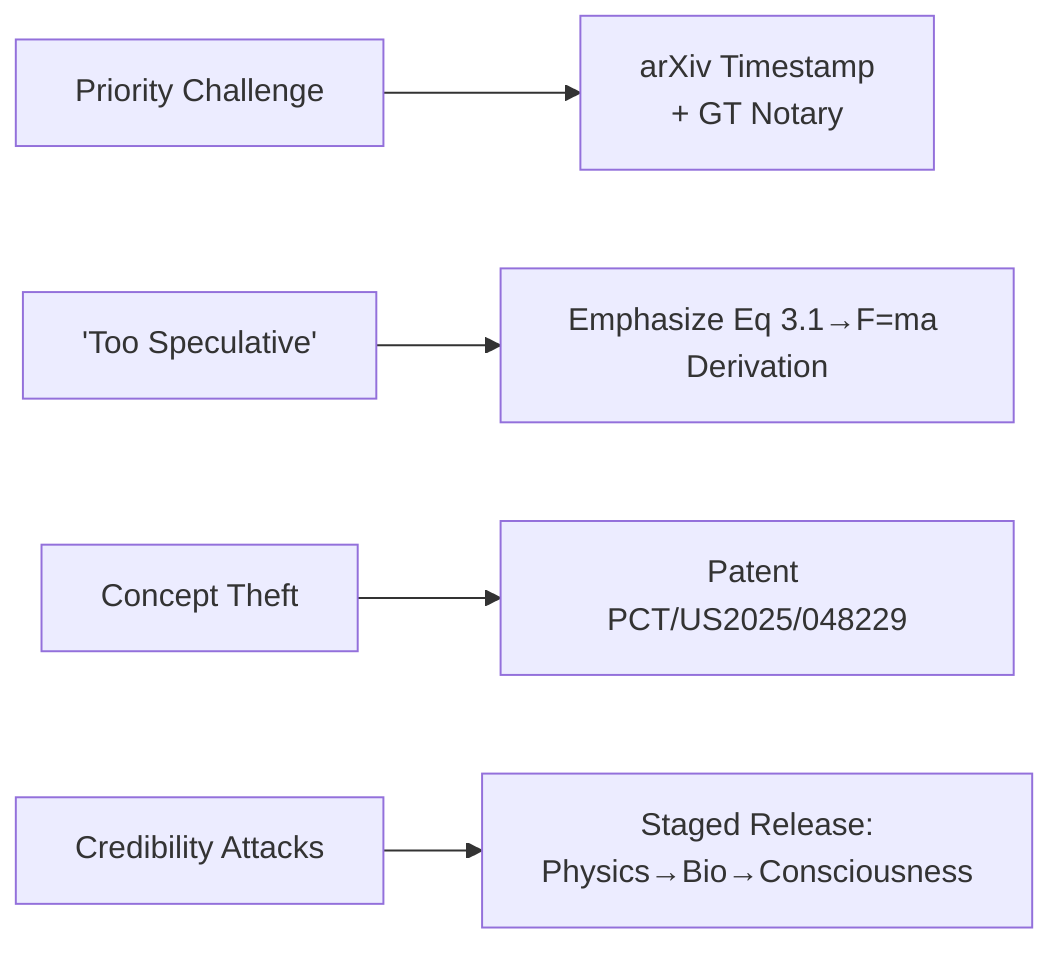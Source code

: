flowchart LR
    A[Priority Challenge] --> B[arXiv Timestamp<br>+ GT Notary]
    C["'Too Speculative'"] --> D[Emphasize Eq 3.1→F=ma Derivation]
    E[Concept Theft] --> F[Patent PCT/US2025/048229]
    G[Credibility Attacks] --> H[Staged Release:<br>Physics→Bio→Consciousness]